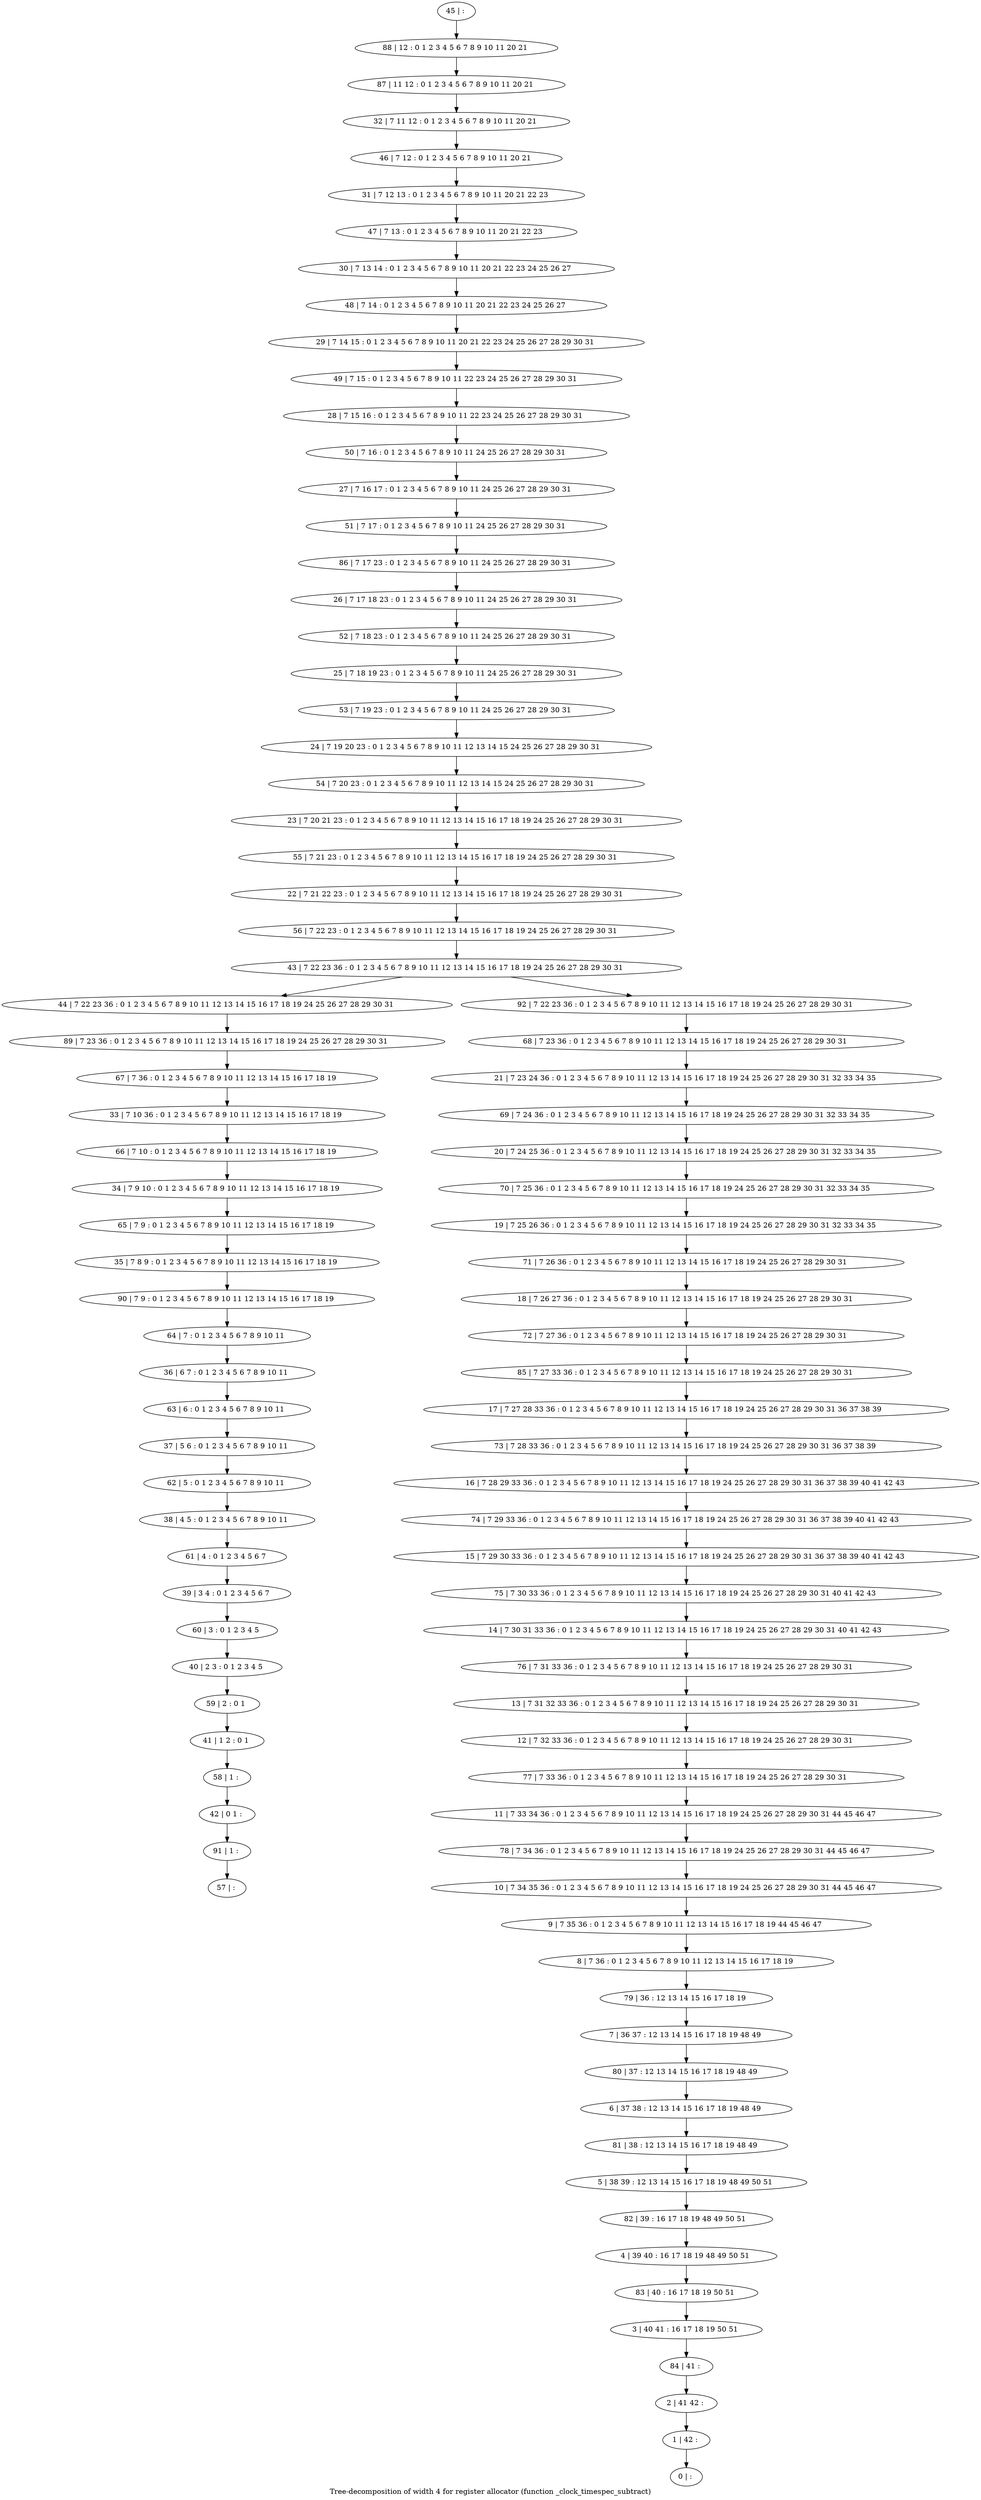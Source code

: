 digraph G {
graph [label="Tree-decomposition of width 4 for register allocator (function _clock_timespec_subtract)"]
0[label="0 | : "];
1[label="1 | 42 : "];
2[label="2 | 41 42 : "];
3[label="3 | 40 41 : 16 17 18 19 50 51 "];
4[label="4 | 39 40 : 16 17 18 19 48 49 50 51 "];
5[label="5 | 38 39 : 12 13 14 15 16 17 18 19 48 49 50 51 "];
6[label="6 | 37 38 : 12 13 14 15 16 17 18 19 48 49 "];
7[label="7 | 36 37 : 12 13 14 15 16 17 18 19 48 49 "];
8[label="8 | 7 36 : 0 1 2 3 4 5 6 7 8 9 10 11 12 13 14 15 16 17 18 19 "];
9[label="9 | 7 35 36 : 0 1 2 3 4 5 6 7 8 9 10 11 12 13 14 15 16 17 18 19 44 45 46 47 "];
10[label="10 | 7 34 35 36 : 0 1 2 3 4 5 6 7 8 9 10 11 12 13 14 15 16 17 18 19 24 25 26 27 28 29 30 31 44 45 46 47 "];
11[label="11 | 7 33 34 36 : 0 1 2 3 4 5 6 7 8 9 10 11 12 13 14 15 16 17 18 19 24 25 26 27 28 29 30 31 44 45 46 47 "];
12[label="12 | 7 32 33 36 : 0 1 2 3 4 5 6 7 8 9 10 11 12 13 14 15 16 17 18 19 24 25 26 27 28 29 30 31 "];
13[label="13 | 7 31 32 33 36 : 0 1 2 3 4 5 6 7 8 9 10 11 12 13 14 15 16 17 18 19 24 25 26 27 28 29 30 31 "];
14[label="14 | 7 30 31 33 36 : 0 1 2 3 4 5 6 7 8 9 10 11 12 13 14 15 16 17 18 19 24 25 26 27 28 29 30 31 40 41 42 43 "];
15[label="15 | 7 29 30 33 36 : 0 1 2 3 4 5 6 7 8 9 10 11 12 13 14 15 16 17 18 19 24 25 26 27 28 29 30 31 36 37 38 39 40 41 42 43 "];
16[label="16 | 7 28 29 33 36 : 0 1 2 3 4 5 6 7 8 9 10 11 12 13 14 15 16 17 18 19 24 25 26 27 28 29 30 31 36 37 38 39 40 41 42 43 "];
17[label="17 | 7 27 28 33 36 : 0 1 2 3 4 5 6 7 8 9 10 11 12 13 14 15 16 17 18 19 24 25 26 27 28 29 30 31 36 37 38 39 "];
18[label="18 | 7 26 27 36 : 0 1 2 3 4 5 6 7 8 9 10 11 12 13 14 15 16 17 18 19 24 25 26 27 28 29 30 31 "];
19[label="19 | 7 25 26 36 : 0 1 2 3 4 5 6 7 8 9 10 11 12 13 14 15 16 17 18 19 24 25 26 27 28 29 30 31 32 33 34 35 "];
20[label="20 | 7 24 25 36 : 0 1 2 3 4 5 6 7 8 9 10 11 12 13 14 15 16 17 18 19 24 25 26 27 28 29 30 31 32 33 34 35 "];
21[label="21 | 7 23 24 36 : 0 1 2 3 4 5 6 7 8 9 10 11 12 13 14 15 16 17 18 19 24 25 26 27 28 29 30 31 32 33 34 35 "];
22[label="22 | 7 21 22 23 : 0 1 2 3 4 5 6 7 8 9 10 11 12 13 14 15 16 17 18 19 24 25 26 27 28 29 30 31 "];
23[label="23 | 7 20 21 23 : 0 1 2 3 4 5 6 7 8 9 10 11 12 13 14 15 16 17 18 19 24 25 26 27 28 29 30 31 "];
24[label="24 | 7 19 20 23 : 0 1 2 3 4 5 6 7 8 9 10 11 12 13 14 15 24 25 26 27 28 29 30 31 "];
25[label="25 | 7 18 19 23 : 0 1 2 3 4 5 6 7 8 9 10 11 24 25 26 27 28 29 30 31 "];
26[label="26 | 7 17 18 23 : 0 1 2 3 4 5 6 7 8 9 10 11 24 25 26 27 28 29 30 31 "];
27[label="27 | 7 16 17 : 0 1 2 3 4 5 6 7 8 9 10 11 24 25 26 27 28 29 30 31 "];
28[label="28 | 7 15 16 : 0 1 2 3 4 5 6 7 8 9 10 11 22 23 24 25 26 27 28 29 30 31 "];
29[label="29 | 7 14 15 : 0 1 2 3 4 5 6 7 8 9 10 11 20 21 22 23 24 25 26 27 28 29 30 31 "];
30[label="30 | 7 13 14 : 0 1 2 3 4 5 6 7 8 9 10 11 20 21 22 23 24 25 26 27 "];
31[label="31 | 7 12 13 : 0 1 2 3 4 5 6 7 8 9 10 11 20 21 22 23 "];
32[label="32 | 7 11 12 : 0 1 2 3 4 5 6 7 8 9 10 11 20 21 "];
33[label="33 | 7 10 36 : 0 1 2 3 4 5 6 7 8 9 10 11 12 13 14 15 16 17 18 19 "];
34[label="34 | 7 9 10 : 0 1 2 3 4 5 6 7 8 9 10 11 12 13 14 15 16 17 18 19 "];
35[label="35 | 7 8 9 : 0 1 2 3 4 5 6 7 8 9 10 11 12 13 14 15 16 17 18 19 "];
36[label="36 | 6 7 : 0 1 2 3 4 5 6 7 8 9 10 11 "];
37[label="37 | 5 6 : 0 1 2 3 4 5 6 7 8 9 10 11 "];
38[label="38 | 4 5 : 0 1 2 3 4 5 6 7 8 9 10 11 "];
39[label="39 | 3 4 : 0 1 2 3 4 5 6 7 "];
40[label="40 | 2 3 : 0 1 2 3 4 5 "];
41[label="41 | 1 2 : 0 1 "];
42[label="42 | 0 1 : "];
43[label="43 | 7 22 23 36 : 0 1 2 3 4 5 6 7 8 9 10 11 12 13 14 15 16 17 18 19 24 25 26 27 28 29 30 31 "];
44[label="44 | 7 22 23 36 : 0 1 2 3 4 5 6 7 8 9 10 11 12 13 14 15 16 17 18 19 24 25 26 27 28 29 30 31 "];
45[label="45 | : "];
46[label="46 | 7 12 : 0 1 2 3 4 5 6 7 8 9 10 11 20 21 "];
47[label="47 | 7 13 : 0 1 2 3 4 5 6 7 8 9 10 11 20 21 22 23 "];
48[label="48 | 7 14 : 0 1 2 3 4 5 6 7 8 9 10 11 20 21 22 23 24 25 26 27 "];
49[label="49 | 7 15 : 0 1 2 3 4 5 6 7 8 9 10 11 22 23 24 25 26 27 28 29 30 31 "];
50[label="50 | 7 16 : 0 1 2 3 4 5 6 7 8 9 10 11 24 25 26 27 28 29 30 31 "];
51[label="51 | 7 17 : 0 1 2 3 4 5 6 7 8 9 10 11 24 25 26 27 28 29 30 31 "];
52[label="52 | 7 18 23 : 0 1 2 3 4 5 6 7 8 9 10 11 24 25 26 27 28 29 30 31 "];
53[label="53 | 7 19 23 : 0 1 2 3 4 5 6 7 8 9 10 11 24 25 26 27 28 29 30 31 "];
54[label="54 | 7 20 23 : 0 1 2 3 4 5 6 7 8 9 10 11 12 13 14 15 24 25 26 27 28 29 30 31 "];
55[label="55 | 7 21 23 : 0 1 2 3 4 5 6 7 8 9 10 11 12 13 14 15 16 17 18 19 24 25 26 27 28 29 30 31 "];
56[label="56 | 7 22 23 : 0 1 2 3 4 5 6 7 8 9 10 11 12 13 14 15 16 17 18 19 24 25 26 27 28 29 30 31 "];
57[label="57 | : "];
58[label="58 | 1 : "];
59[label="59 | 2 : 0 1 "];
60[label="60 | 3 : 0 1 2 3 4 5 "];
61[label="61 | 4 : 0 1 2 3 4 5 6 7 "];
62[label="62 | 5 : 0 1 2 3 4 5 6 7 8 9 10 11 "];
63[label="63 | 6 : 0 1 2 3 4 5 6 7 8 9 10 11 "];
64[label="64 | 7 : 0 1 2 3 4 5 6 7 8 9 10 11 "];
65[label="65 | 7 9 : 0 1 2 3 4 5 6 7 8 9 10 11 12 13 14 15 16 17 18 19 "];
66[label="66 | 7 10 : 0 1 2 3 4 5 6 7 8 9 10 11 12 13 14 15 16 17 18 19 "];
67[label="67 | 7 36 : 0 1 2 3 4 5 6 7 8 9 10 11 12 13 14 15 16 17 18 19 "];
68[label="68 | 7 23 36 : 0 1 2 3 4 5 6 7 8 9 10 11 12 13 14 15 16 17 18 19 24 25 26 27 28 29 30 31 "];
69[label="69 | 7 24 36 : 0 1 2 3 4 5 6 7 8 9 10 11 12 13 14 15 16 17 18 19 24 25 26 27 28 29 30 31 32 33 34 35 "];
70[label="70 | 7 25 36 : 0 1 2 3 4 5 6 7 8 9 10 11 12 13 14 15 16 17 18 19 24 25 26 27 28 29 30 31 32 33 34 35 "];
71[label="71 | 7 26 36 : 0 1 2 3 4 5 6 7 8 9 10 11 12 13 14 15 16 17 18 19 24 25 26 27 28 29 30 31 "];
72[label="72 | 7 27 36 : 0 1 2 3 4 5 6 7 8 9 10 11 12 13 14 15 16 17 18 19 24 25 26 27 28 29 30 31 "];
73[label="73 | 7 28 33 36 : 0 1 2 3 4 5 6 7 8 9 10 11 12 13 14 15 16 17 18 19 24 25 26 27 28 29 30 31 36 37 38 39 "];
74[label="74 | 7 29 33 36 : 0 1 2 3 4 5 6 7 8 9 10 11 12 13 14 15 16 17 18 19 24 25 26 27 28 29 30 31 36 37 38 39 40 41 42 43 "];
75[label="75 | 7 30 33 36 : 0 1 2 3 4 5 6 7 8 9 10 11 12 13 14 15 16 17 18 19 24 25 26 27 28 29 30 31 40 41 42 43 "];
76[label="76 | 7 31 33 36 : 0 1 2 3 4 5 6 7 8 9 10 11 12 13 14 15 16 17 18 19 24 25 26 27 28 29 30 31 "];
77[label="77 | 7 33 36 : 0 1 2 3 4 5 6 7 8 9 10 11 12 13 14 15 16 17 18 19 24 25 26 27 28 29 30 31 "];
78[label="78 | 7 34 36 : 0 1 2 3 4 5 6 7 8 9 10 11 12 13 14 15 16 17 18 19 24 25 26 27 28 29 30 31 44 45 46 47 "];
79[label="79 | 36 : 12 13 14 15 16 17 18 19 "];
80[label="80 | 37 : 12 13 14 15 16 17 18 19 48 49 "];
81[label="81 | 38 : 12 13 14 15 16 17 18 19 48 49 "];
82[label="82 | 39 : 16 17 18 19 48 49 50 51 "];
83[label="83 | 40 : 16 17 18 19 50 51 "];
84[label="84 | 41 : "];
85[label="85 | 7 27 33 36 : 0 1 2 3 4 5 6 7 8 9 10 11 12 13 14 15 16 17 18 19 24 25 26 27 28 29 30 31 "];
86[label="86 | 7 17 23 : 0 1 2 3 4 5 6 7 8 9 10 11 24 25 26 27 28 29 30 31 "];
87[label="87 | 11 12 : 0 1 2 3 4 5 6 7 8 9 10 11 20 21 "];
88[label="88 | 12 : 0 1 2 3 4 5 6 7 8 9 10 11 20 21 "];
89[label="89 | 7 23 36 : 0 1 2 3 4 5 6 7 8 9 10 11 12 13 14 15 16 17 18 19 24 25 26 27 28 29 30 31 "];
90[label="90 | 7 9 : 0 1 2 3 4 5 6 7 8 9 10 11 12 13 14 15 16 17 18 19 "];
91[label="91 | 1 : "];
92[label="92 | 7 22 23 36 : 0 1 2 3 4 5 6 7 8 9 10 11 12 13 14 15 16 17 18 19 24 25 26 27 28 29 30 31 "];
58->42 ;
41->58 ;
59->41 ;
40->59 ;
60->40 ;
39->60 ;
61->39 ;
38->61 ;
62->38 ;
37->62 ;
63->37 ;
36->63 ;
64->36 ;
65->35 ;
34->65 ;
66->34 ;
33->66 ;
67->33 ;
89->67 ;
44->89 ;
90->64 ;
35->90 ;
91->57 ;
42->91 ;
45->88 ;
88->87 ;
87->32 ;
32->46 ;
46->31 ;
31->47 ;
47->30 ;
30->48 ;
48->29 ;
29->49 ;
49->28 ;
28->50 ;
50->27 ;
27->51 ;
51->86 ;
86->26 ;
26->52 ;
52->25 ;
25->53 ;
53->24 ;
24->54 ;
54->23 ;
23->55 ;
55->22 ;
22->56 ;
56->43 ;
68->21 ;
21->69 ;
69->20 ;
20->70 ;
70->19 ;
19->71 ;
71->18 ;
18->72 ;
72->85 ;
85->17 ;
17->73 ;
73->16 ;
16->74 ;
74->15 ;
15->75 ;
75->14 ;
14->76 ;
76->13 ;
13->12 ;
12->77 ;
77->11 ;
11->78 ;
78->10 ;
10->9 ;
9->8 ;
8->79 ;
79->7 ;
7->80 ;
80->6 ;
6->81 ;
81->5 ;
5->82 ;
82->4 ;
4->83 ;
83->3 ;
3->84 ;
84->2 ;
2->1 ;
1->0 ;
92->68 ;
43->44 ;
43->92 ;
}
